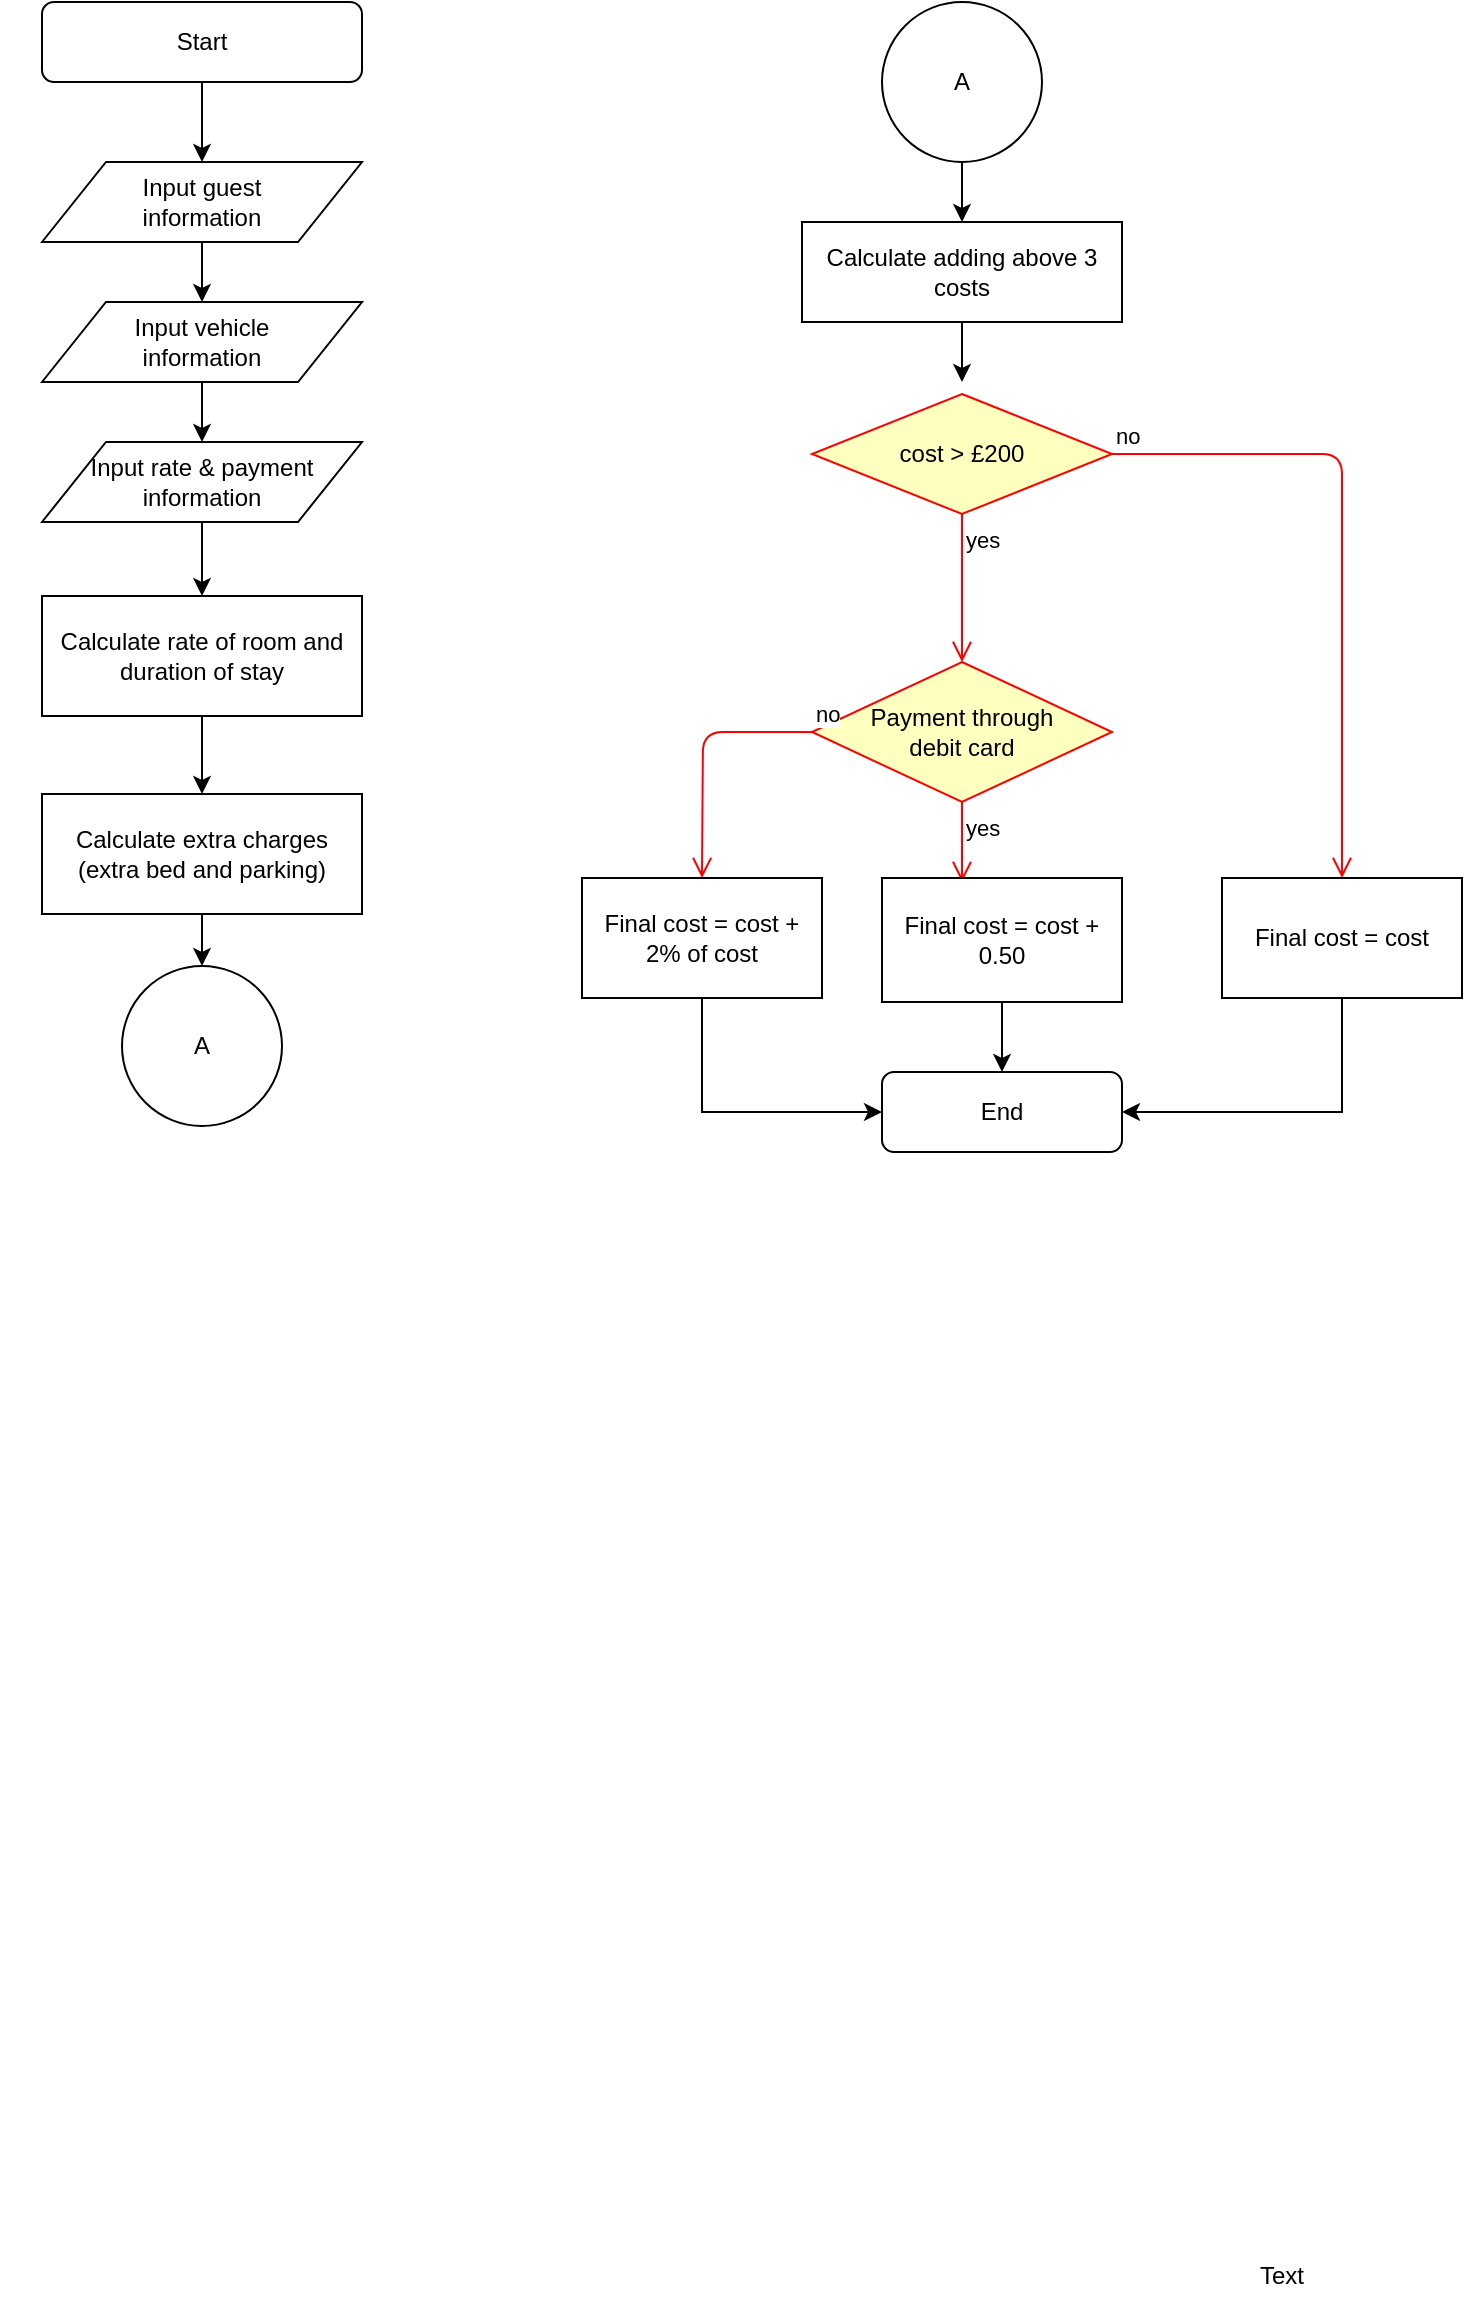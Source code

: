<mxfile version="12.1.8" type="github" pages="1">
  <diagram id="T3OdBVjTQhjpCGEiaat6" name="Page-1">
    <mxGraphModel dx="450" dy="512" grid="1" gridSize="10" guides="1" tooltips="1" connect="1" arrows="1" fold="1" page="1" pageScale="1" pageWidth="827" pageHeight="1169" math="0" shadow="0">
      <root>
        <mxCell id="0"/>
        <mxCell id="1" parent="0"/>
        <mxCell id="om96apqhqhlQ3y2aifry-5" value="" style="shape=stencil(tZPhCsIgFIWfxr+hkx4grN7DbZeUlQ61tt6+O12Qa0XEBiLcc/W7B/QQLrySLZCCKsL3pCgYpbhj3U1q6VuoQhJv0mlZniF1fHC2gU7XYWRoo8DpMHT5gdAdnhkWF5U1BiHaGp91XvoIk9rgXdon2Dj+nlUt8i8QwI0mo3r8nbnZrkBlazjNmU/fyzpdiJp7Zau81DJU9ieTC1Q+fWIuSlk1J2evpp514ob8fP/X09BNQjnj5m1mVFOoo/AA);whiteSpace=wrap;html=1;" vertex="1" parent="1">
          <mxGeometry x="20" y="590" width="120" height="120" as="geometry"/>
        </mxCell>
        <mxCell id="om96apqhqhlQ3y2aifry-11" style="edgeStyle=orthogonalEdgeStyle;rounded=0;orthogonalLoop=1;jettySize=auto;html=1;exitX=0.5;exitY=1;exitDx=0;exitDy=0;entryX=0.5;entryY=0;entryDx=0;entryDy=0;" edge="1" parent="1" source="om96apqhqhlQ3y2aifry-6" target="om96apqhqhlQ3y2aifry-7">
          <mxGeometry relative="1" as="geometry"/>
        </mxCell>
        <mxCell id="om96apqhqhlQ3y2aifry-6" value="Start" style="rounded=1;whiteSpace=wrap;html=1;" vertex="1" parent="1">
          <mxGeometry x="40" y="40" width="160" height="40" as="geometry"/>
        </mxCell>
        <mxCell id="om96apqhqhlQ3y2aifry-10" value="" style="edgeStyle=orthogonalEdgeStyle;rounded=0;orthogonalLoop=1;jettySize=auto;html=1;" edge="1" parent="1" source="om96apqhqhlQ3y2aifry-7" target="om96apqhqhlQ3y2aifry-9">
          <mxGeometry relative="1" as="geometry"/>
        </mxCell>
        <mxCell id="om96apqhqhlQ3y2aifry-7" value="Input guest &lt;br&gt;information" style="shape=parallelogram;perimeter=parallelogramPerimeter;whiteSpace=wrap;html=1;" vertex="1" parent="1">
          <mxGeometry x="40" y="120" width="160" height="40" as="geometry"/>
        </mxCell>
        <mxCell id="om96apqhqhlQ3y2aifry-13" style="edgeStyle=orthogonalEdgeStyle;rounded=0;orthogonalLoop=1;jettySize=auto;html=1;exitX=0.5;exitY=1;exitDx=0;exitDy=0;entryX=0.5;entryY=0;entryDx=0;entryDy=0;" edge="1" parent="1" source="om96apqhqhlQ3y2aifry-9" target="om96apqhqhlQ3y2aifry-12">
          <mxGeometry relative="1" as="geometry">
            <mxPoint x="120" y="250" as="targetPoint"/>
          </mxGeometry>
        </mxCell>
        <mxCell id="om96apqhqhlQ3y2aifry-9" value="Input vehicle &lt;br&gt;information" style="shape=parallelogram;perimeter=parallelogramPerimeter;whiteSpace=wrap;html=1;" vertex="1" parent="1">
          <mxGeometry x="40" y="190" width="160" height="40" as="geometry"/>
        </mxCell>
        <mxCell id="om96apqhqhlQ3y2aifry-18" value="" style="edgeStyle=orthogonalEdgeStyle;rounded=0;orthogonalLoop=1;jettySize=auto;html=1;" edge="1" parent="1" source="om96apqhqhlQ3y2aifry-12" target="om96apqhqhlQ3y2aifry-14">
          <mxGeometry relative="1" as="geometry"/>
        </mxCell>
        <mxCell id="om96apqhqhlQ3y2aifry-12" value="Input rate &amp;amp; payment information" style="shape=parallelogram;perimeter=parallelogramPerimeter;whiteSpace=wrap;html=1;" vertex="1" parent="1">
          <mxGeometry x="40" y="260" width="160" height="40" as="geometry"/>
        </mxCell>
        <mxCell id="om96apqhqhlQ3y2aifry-19" value="" style="edgeStyle=orthogonalEdgeStyle;rounded=0;orthogonalLoop=1;jettySize=auto;html=1;" edge="1" parent="1" source="om96apqhqhlQ3y2aifry-14" target="om96apqhqhlQ3y2aifry-16">
          <mxGeometry relative="1" as="geometry"/>
        </mxCell>
        <mxCell id="om96apqhqhlQ3y2aifry-14" value="Calculate rate of room and duration of stay" style="rounded=0;whiteSpace=wrap;html=1;" vertex="1" parent="1">
          <mxGeometry x="40" y="337" width="160" height="60" as="geometry"/>
        </mxCell>
        <mxCell id="om96apqhqhlQ3y2aifry-20" value="" style="edgeStyle=orthogonalEdgeStyle;rounded=0;orthogonalLoop=1;jettySize=auto;html=1;" edge="1" parent="1" source="om96apqhqhlQ3y2aifry-16" target="om96apqhqhlQ3y2aifry-17">
          <mxGeometry relative="1" as="geometry"/>
        </mxCell>
        <mxCell id="om96apqhqhlQ3y2aifry-16" value="Calculate extra charges (extra bed and parking)" style="rounded=0;whiteSpace=wrap;html=1;" vertex="1" parent="1">
          <mxGeometry x="40" y="436" width="160" height="60" as="geometry"/>
        </mxCell>
        <mxCell id="om96apqhqhlQ3y2aifry-17" value="A" style="ellipse;whiteSpace=wrap;html=1;aspect=fixed;" vertex="1" parent="1">
          <mxGeometry x="80" y="522" width="80" height="80" as="geometry"/>
        </mxCell>
        <mxCell id="om96apqhqhlQ3y2aifry-23" value="" style="edgeStyle=orthogonalEdgeStyle;rounded=0;orthogonalLoop=1;jettySize=auto;html=1;" edge="1" parent="1" source="om96apqhqhlQ3y2aifry-21" target="om96apqhqhlQ3y2aifry-22">
          <mxGeometry relative="1" as="geometry"/>
        </mxCell>
        <mxCell id="om96apqhqhlQ3y2aifry-21" value="A" style="ellipse;whiteSpace=wrap;html=1;aspect=fixed;" vertex="1" parent="1">
          <mxGeometry x="460" y="40" width="80" height="80" as="geometry"/>
        </mxCell>
        <mxCell id="om96apqhqhlQ3y2aifry-25" value="" style="edgeStyle=orthogonalEdgeStyle;rounded=0;orthogonalLoop=1;jettySize=auto;html=1;" edge="1" parent="1" source="om96apqhqhlQ3y2aifry-22">
          <mxGeometry relative="1" as="geometry">
            <mxPoint x="500" y="230" as="targetPoint"/>
          </mxGeometry>
        </mxCell>
        <mxCell id="om96apqhqhlQ3y2aifry-22" value="Calculate adding above 3 costs" style="rounded=0;whiteSpace=wrap;html=1;" vertex="1" parent="1">
          <mxGeometry x="420" y="150" width="160" height="50" as="geometry"/>
        </mxCell>
        <mxCell id="om96apqhqhlQ3y2aifry-29" value="cost &amp;gt; £200" style="rhombus;whiteSpace=wrap;html=1;fillColor=#ffffc0;strokeColor=#ff0000;" vertex="1" parent="1">
          <mxGeometry x="425" y="236" width="150" height="60" as="geometry"/>
        </mxCell>
        <mxCell id="om96apqhqhlQ3y2aifry-30" value="no" style="edgeStyle=orthogonalEdgeStyle;html=1;align=left;verticalAlign=bottom;endArrow=open;endSize=8;strokeColor=#ff0000;entryX=0.5;entryY=0;entryDx=0;entryDy=0;" edge="1" source="om96apqhqhlQ3y2aifry-29" parent="1" target="om96apqhqhlQ3y2aifry-40">
          <mxGeometry x="-1" relative="1" as="geometry">
            <mxPoint x="680" y="398" as="targetPoint"/>
          </mxGeometry>
        </mxCell>
        <mxCell id="om96apqhqhlQ3y2aifry-31" value="yes" style="edgeStyle=orthogonalEdgeStyle;html=1;align=left;verticalAlign=top;endArrow=open;endSize=8;strokeColor=#ff0000;" edge="1" source="om96apqhqhlQ3y2aifry-29" parent="1">
          <mxGeometry x="-1" relative="1" as="geometry">
            <mxPoint x="500" y="370" as="targetPoint"/>
          </mxGeometry>
        </mxCell>
        <mxCell id="om96apqhqhlQ3y2aifry-33" value="Payment through &lt;br&gt;debit card" style="rhombus;whiteSpace=wrap;html=1;fillColor=#ffffc0;strokeColor=#ff0000;" vertex="1" parent="1">
          <mxGeometry x="425" y="370" width="150" height="70" as="geometry"/>
        </mxCell>
        <mxCell id="om96apqhqhlQ3y2aifry-34" value="no" style="edgeStyle=orthogonalEdgeStyle;html=1;align=left;verticalAlign=bottom;endArrow=open;endSize=8;strokeColor=#ff0000;" edge="1" source="om96apqhqhlQ3y2aifry-33" parent="1">
          <mxGeometry x="-1" relative="1" as="geometry">
            <mxPoint x="370" y="478" as="targetPoint"/>
          </mxGeometry>
        </mxCell>
        <mxCell id="om96apqhqhlQ3y2aifry-35" value="yes" style="edgeStyle=orthogonalEdgeStyle;html=1;align=left;verticalAlign=top;endArrow=open;endSize=8;strokeColor=#ff0000;" edge="1" source="om96apqhqhlQ3y2aifry-33" parent="1">
          <mxGeometry x="-1" relative="1" as="geometry">
            <mxPoint x="500" y="480" as="targetPoint"/>
          </mxGeometry>
        </mxCell>
        <mxCell id="om96apqhqhlQ3y2aifry-44" style="edgeStyle=orthogonalEdgeStyle;rounded=0;orthogonalLoop=1;jettySize=auto;html=1;exitX=0.5;exitY=1;exitDx=0;exitDy=0;entryX=0;entryY=0.5;entryDx=0;entryDy=0;" edge="1" parent="1" source="om96apqhqhlQ3y2aifry-38" target="om96apqhqhlQ3y2aifry-41">
          <mxGeometry relative="1" as="geometry"/>
        </mxCell>
        <mxCell id="om96apqhqhlQ3y2aifry-38" value="Final cost = cost + 2% of cost" style="rounded=0;whiteSpace=wrap;html=1;" vertex="1" parent="1">
          <mxGeometry x="310" y="478" width="120" height="60" as="geometry"/>
        </mxCell>
        <mxCell id="om96apqhqhlQ3y2aifry-52" style="edgeStyle=orthogonalEdgeStyle;rounded=0;orthogonalLoop=1;jettySize=auto;html=1;entryX=0.5;entryY=0;entryDx=0;entryDy=0;" edge="1" parent="1" source="om96apqhqhlQ3y2aifry-39" target="om96apqhqhlQ3y2aifry-41">
          <mxGeometry relative="1" as="geometry"/>
        </mxCell>
        <mxCell id="om96apqhqhlQ3y2aifry-39" value="Final cost = cost + 0.50" style="rounded=0;whiteSpace=wrap;html=1;" vertex="1" parent="1">
          <mxGeometry x="460" y="478" width="120" height="62" as="geometry"/>
        </mxCell>
        <mxCell id="om96apqhqhlQ3y2aifry-51" style="edgeStyle=orthogonalEdgeStyle;rounded=0;orthogonalLoop=1;jettySize=auto;html=1;entryX=1;entryY=0.5;entryDx=0;entryDy=0;" edge="1" parent="1" source="om96apqhqhlQ3y2aifry-40" target="om96apqhqhlQ3y2aifry-41">
          <mxGeometry relative="1" as="geometry">
            <Array as="points">
              <mxPoint x="690" y="595"/>
            </Array>
          </mxGeometry>
        </mxCell>
        <mxCell id="om96apqhqhlQ3y2aifry-40" value="Final cost = cost" style="rounded=0;whiteSpace=wrap;html=1;" vertex="1" parent="1">
          <mxGeometry x="630" y="478" width="120" height="60" as="geometry"/>
        </mxCell>
        <mxCell id="om96apqhqhlQ3y2aifry-41" value="End" style="rounded=1;whiteSpace=wrap;html=1;" vertex="1" parent="1">
          <mxGeometry x="460" y="575" width="120" height="40" as="geometry"/>
        </mxCell>
        <mxCell id="om96apqhqhlQ3y2aifry-43" value="Text" style="text;html=1;resizable=0;points=[];autosize=1;align=left;verticalAlign=top;spacingTop=-4;" vertex="1" parent="1">
          <mxGeometry x="647" y="1167" width="40" height="20" as="geometry"/>
        </mxCell>
      </root>
    </mxGraphModel>
  </diagram>
</mxfile>
